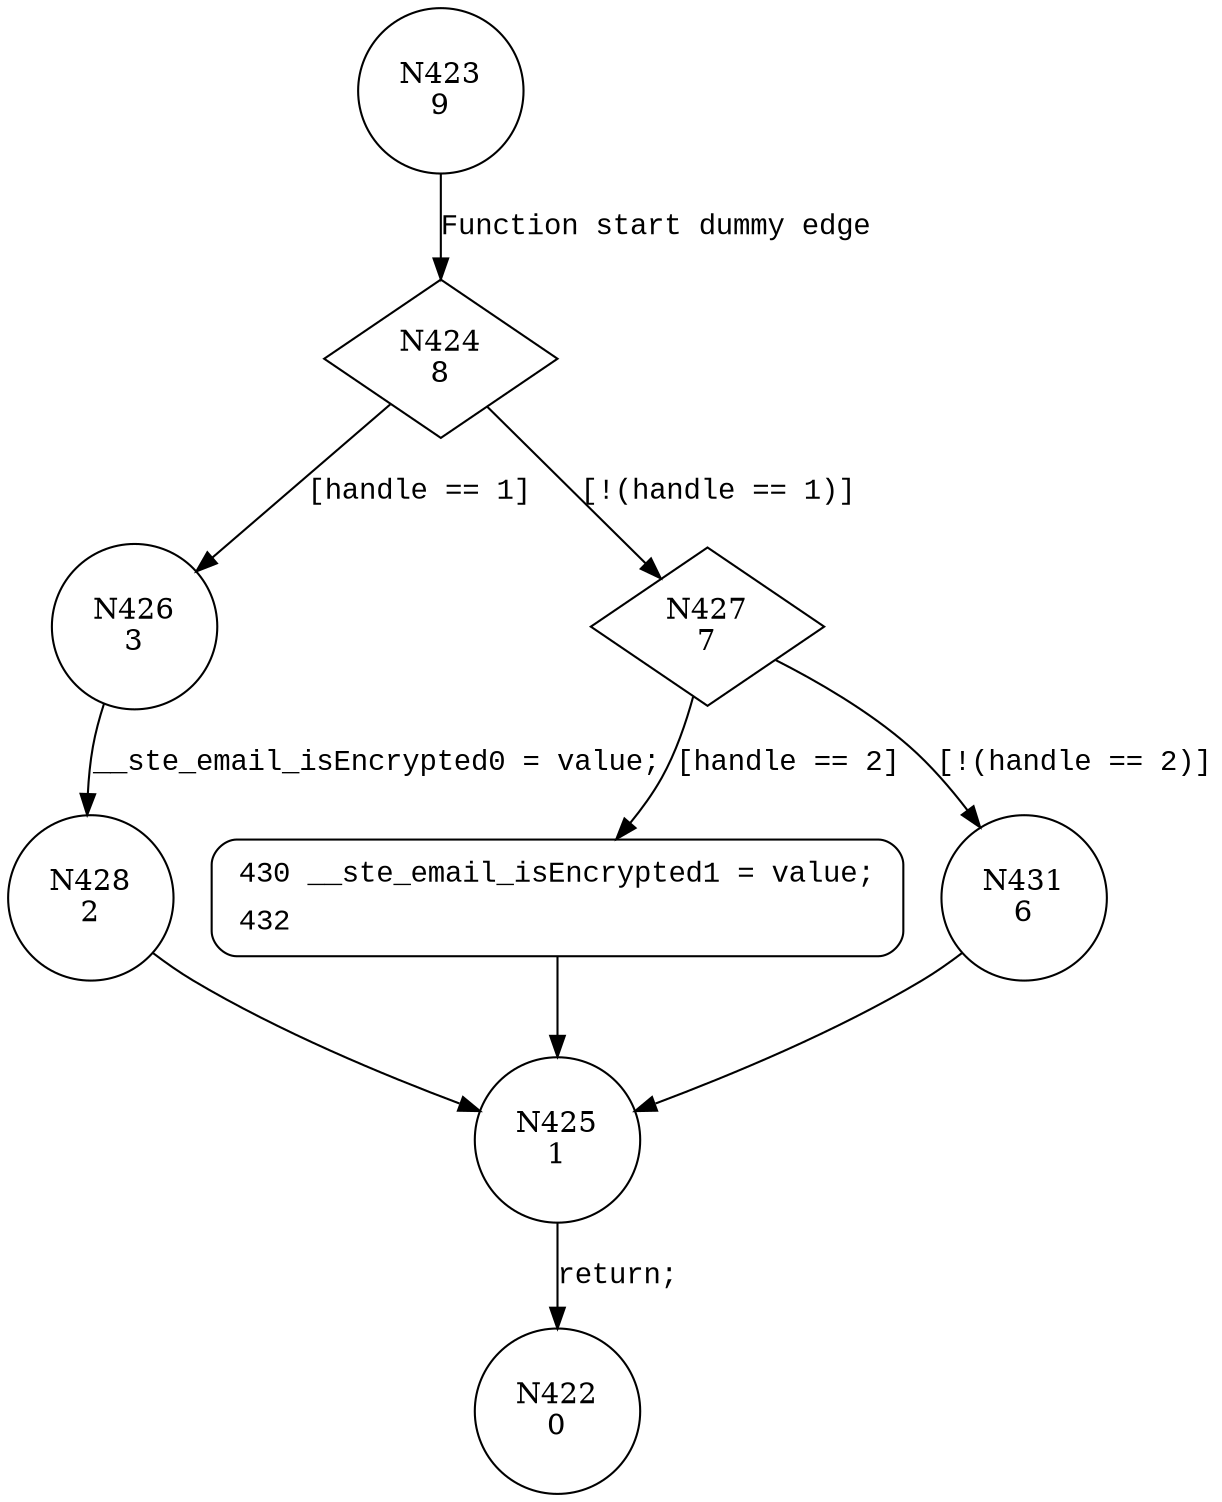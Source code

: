 digraph setEmailIsEncrypted {
423 [shape="circle" label="N423\n9"]
424 [shape="diamond" label="N424\n8"]
426 [shape="circle" label="N426\n3"]
427 [shape="diamond" label="N427\n7"]
430 [shape="circle" label="N430\n5"]
431 [shape="circle" label="N431\n6"]
425 [shape="circle" label="N425\n1"]
422 [shape="circle" label="N422\n0"]
428 [shape="circle" label="N428\n2"]
430 [style="filled,bold" penwidth="1" fillcolor="white" fontname="Courier New" shape="Mrecord" label=<<table border="0" cellborder="0" cellpadding="3" bgcolor="white"><tr><td align="right">430</td><td align="left">__ste_email_isEncrypted1 = value;</td></tr><tr><td align="right">432</td><td align="left"></td></tr></table>>]
430 -> 425[label=""]
423 -> 424 [label="Function start dummy edge" fontname="Courier New"]
424 -> 426 [label="[handle == 1]" fontname="Courier New"]
424 -> 427 [label="[!(handle == 1)]" fontname="Courier New"]
427 -> 430 [label="[handle == 2]" fontname="Courier New"]
427 -> 431 [label="[!(handle == 2)]" fontname="Courier New"]
425 -> 422 [label="return;" fontname="Courier New"]
426 -> 428 [label="__ste_email_isEncrypted0 = value;" fontname="Courier New"]
431 -> 425 [label="" fontname="Courier New"]
428 -> 425 [label="" fontname="Courier New"]
}